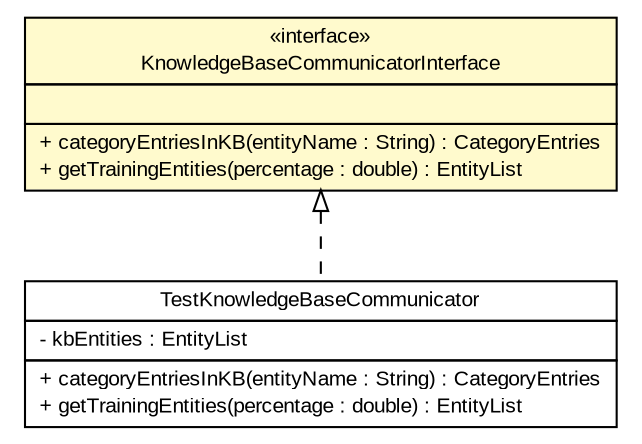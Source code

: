 #!/usr/local/bin/dot
#
# Class diagram 
# Generated by UMLGraph version 5.2 (http://www.umlgraph.org/)
#

digraph G {
	edge [fontname="arial",fontsize=10,labelfontname="arial",labelfontsize=10];
	node [fontname="arial",fontsize=10,shape=plaintext];
	nodesep=0.25;
	ranksep=0.5;
	// tud.iir.tagging.TestKnowledgeBaseCommunicator
	c54307 [label=<<table title="tud.iir.tagging.TestKnowledgeBaseCommunicator" border="0" cellborder="1" cellspacing="0" cellpadding="2" port="p" href="./TestKnowledgeBaseCommunicator.html">
		<tr><td><table border="0" cellspacing="0" cellpadding="1">
<tr><td align="center" balign="center"> TestKnowledgeBaseCommunicator </td></tr>
		</table></td></tr>
		<tr><td><table border="0" cellspacing="0" cellpadding="1">
<tr><td align="left" balign="left"> - kbEntities : EntityList </td></tr>
		</table></td></tr>
		<tr><td><table border="0" cellspacing="0" cellpadding="1">
<tr><td align="left" balign="left"> + categoryEntriesInKB(entityName : String) : CategoryEntries </td></tr>
<tr><td align="left" balign="left"> + getTrainingEntities(percentage : double) : EntityList </td></tr>
		</table></td></tr>
		</table>>, fontname="arial", fontcolor="black", fontsize=10.0];
	// tud.iir.tagging.KnowledgeBaseCommunicatorInterface
	c54313 [label=<<table title="tud.iir.tagging.KnowledgeBaseCommunicatorInterface" border="0" cellborder="1" cellspacing="0" cellpadding="2" port="p" bgcolor="lemonChiffon" href="./KnowledgeBaseCommunicatorInterface.html">
		<tr><td><table border="0" cellspacing="0" cellpadding="1">
<tr><td align="center" balign="center"> &#171;interface&#187; </td></tr>
<tr><td align="center" balign="center"> KnowledgeBaseCommunicatorInterface </td></tr>
		</table></td></tr>
		<tr><td><table border="0" cellspacing="0" cellpadding="1">
<tr><td align="left" balign="left">  </td></tr>
		</table></td></tr>
		<tr><td><table border="0" cellspacing="0" cellpadding="1">
<tr><td align="left" balign="left"> + categoryEntriesInKB(entityName : String) : CategoryEntries </td></tr>
<tr><td align="left" balign="left"> + getTrainingEntities(percentage : double) : EntityList </td></tr>
		</table></td></tr>
		</table>>, fontname="arial", fontcolor="black", fontsize=10.0];
	//tud.iir.tagging.TestKnowledgeBaseCommunicator implements tud.iir.tagging.KnowledgeBaseCommunicatorInterface
	c54313:p -> c54307:p [dir=back,arrowtail=empty,style=dashed];
}


